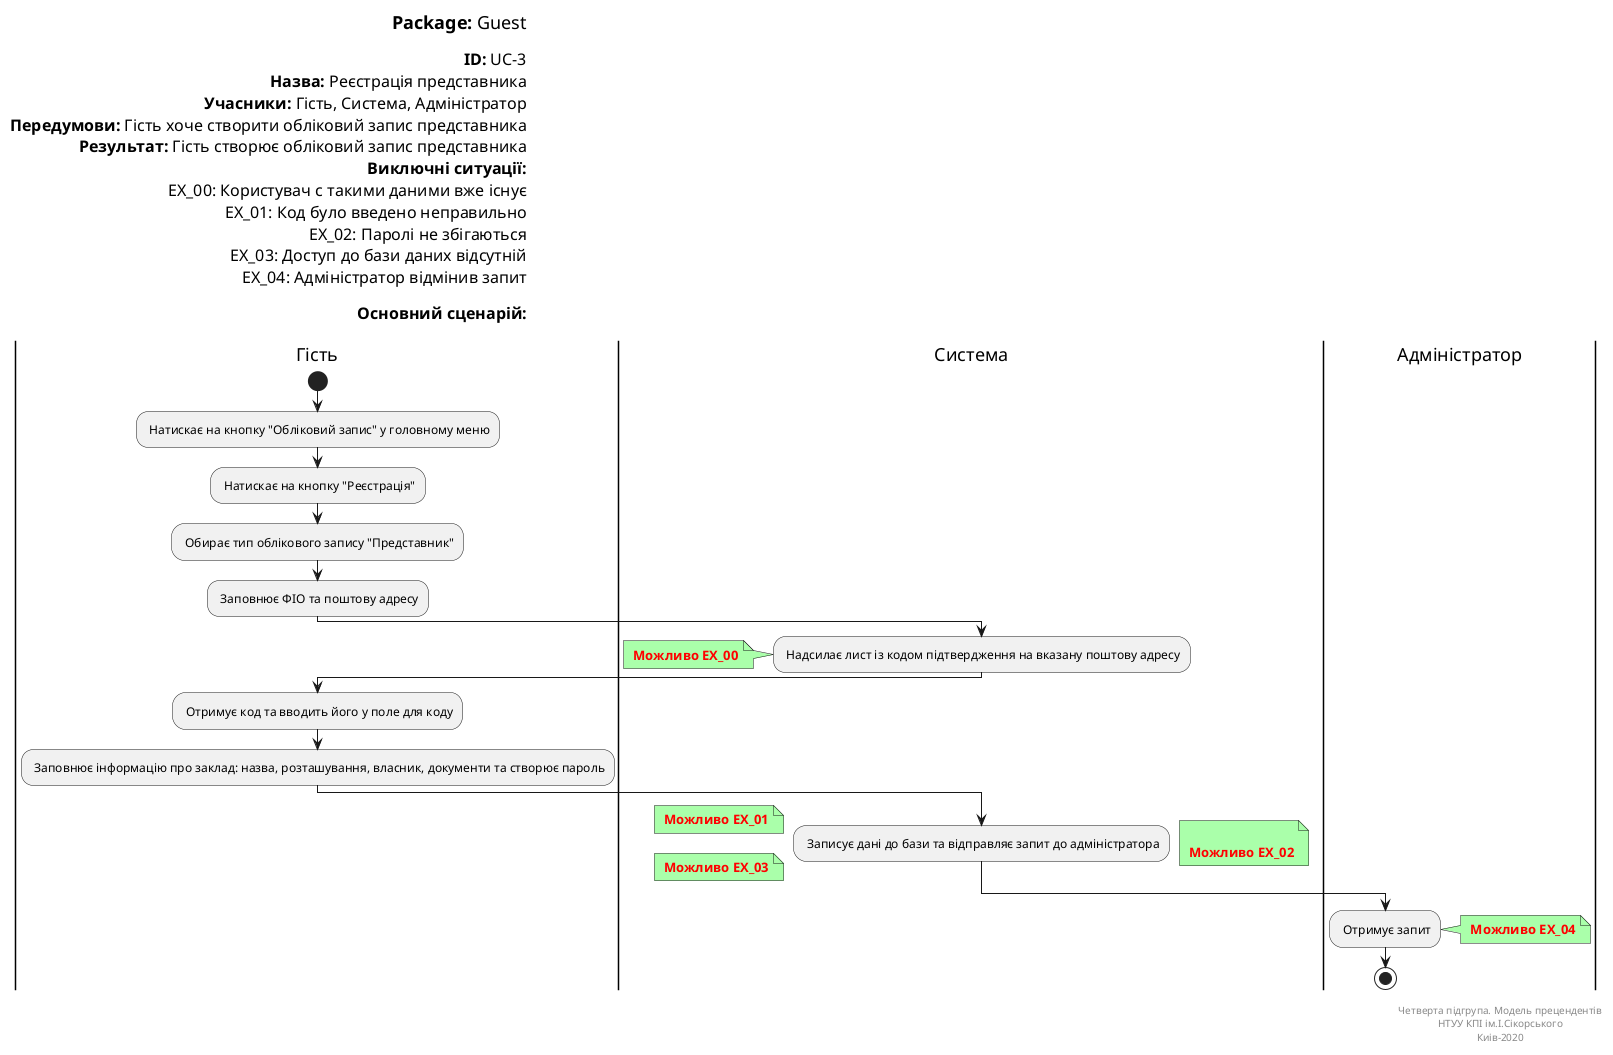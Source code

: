 @startuml
left header
<font color=000 size=18><b>Package:</b> Guest

<font color=000 size=16><b>ID:</b> UC-3
<font color=000 size=16><b>Назва:</b> Реєстрація представника
<font color=000 size=16><b>Учасники:</b> Гість, Система, Адміністратор
<font color=000 size=16><b>Передумови:</b> Гість хоче створити обліковий запис представника
<font color=000 size=16><b>Результат:</b> Гість створює обліковий запис представника
<font color=000 size=16><b>Виключні ситуації:</b>
<font color=000 size=16> EX_00: Користувач с такими даними вже існує
<font color=000 size=16> EX_01: Код було введено неправильно  
<font color=000 size=16> EX_02: Паролі не збігаються
<font color=000 size=16> EX_03: Доступ до бази даних відсутній
<font color=000 size=16> EX_04: Адміністратор відмінив запит

<font color=000 size=16><b>Основний сценарій:</b>

end header

|Гість|
start
: Натискає на кнопку "Обліковий запис" у головному меню;
: Натискає на кнопку "Реєстрація";
: Обирає тип облікового запису "Представник";
: Заповнює ФІО та поштову адресу;


|Система|
: Надсилає лист із кодом підтвердження на вказану поштову адресу;
note left #aaffaa
<font color=red><b> Можливо EX_00
end note

|Гість|
: Отримує код та вводить його у поле для коду;

: Заповнює інформацію про заклад: назва, розташування, власник, документи та створює пароль;


|Система|
: Записує дані до бази та відправляє запит до адміністратора;
note right #aaffaa

<font color=red><b> Можливо EX_02
end note
note left #aaffaa
<font color=red><b> Можливо EX_01
end note
note left #aaffaa
<font color=red><b> Можливо EX_03
end note

|Адміністратор|
: Отримує запит;
note right #aaffaa
<font color=red><b> Можливо EX_04
end note
stop;

right footer

Четверта підгрупа. Модель прецендентів
НТУУ КПІ ім.І.Сікорського
Киів-2020
end footer
@enduml

